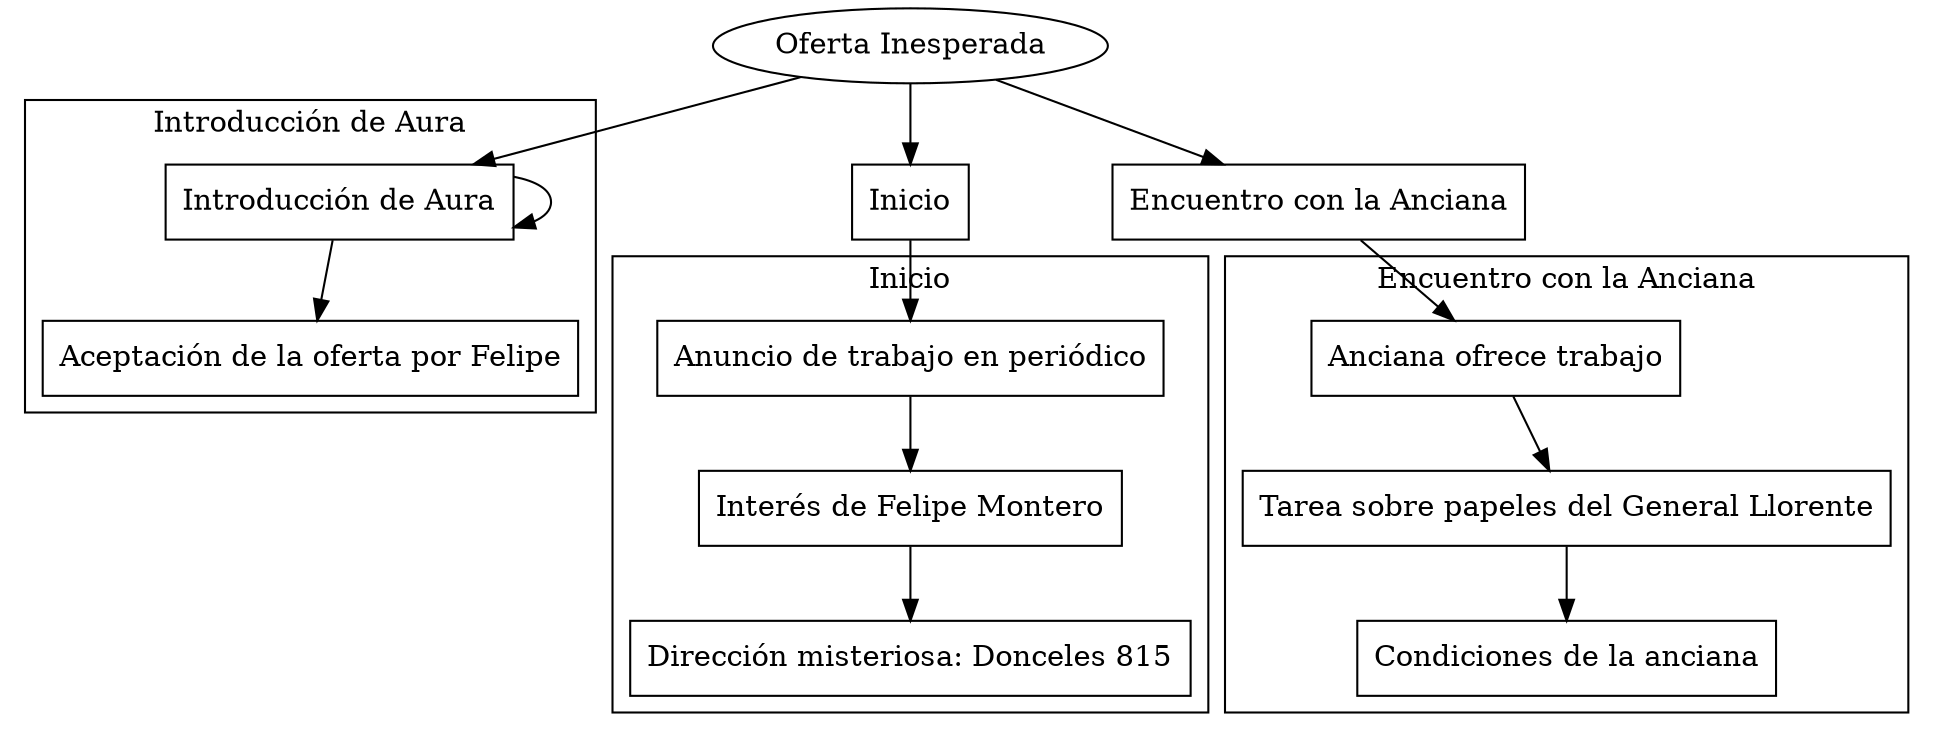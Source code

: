 digraph G {
  node [shape=box];

  // Título
  "Oferta Inesperada" [shape=ellipse, label="Oferta Inesperada"]

  // Sección 1
  subgraph cluster_1 {
    label="Inicio"
    "Anuncio en periódico" [label="Anuncio de trabajo en periódico"]
    "Interés de Felipe" [label="Interés de Felipe Montero"]
    "Dirección misteriosa" [label="Dirección misteriosa: Donceles 815"]
  }

  // Sección 2
  subgraph cluster_2 {
    label="Encuentro con la Anciana"
    "Anciana" [label="Anciana ofrece trabajo"]
    "Tarea sobre papeles del General" [label="Tarea sobre papeles del General Llorente"]
    "Condiciones de la anciana" [label="Condiciones de la anciana"]
  }

  // Sección 3
  subgraph cluster_3 {
    label="Introducción de Aura"
    "Introducción de Aura" [label="Introducción de Aura"]
    "Aceptación de la oferta" [label="Aceptación de la oferta por Felipe"]
  }

  // Conexiones
  "Oferta Inesperada" -> "Inicio"
  "Inicio" -> "Anuncio en periódico" -> "Interés de Felipe" -> "Dirección misteriosa"
  "Oferta Inesperada" -> "Encuentro con la Anciana"
  "Encuentro con la Anciana" -> "Anciana" -> "Tarea sobre papeles del General" -> "Condiciones de la anciana"
  "Oferta Inesperada" -> "Introducción de Aura"
  "Introducción de Aura" -> "Introducción de Aura" -> "Aceptación de la oferta"
}